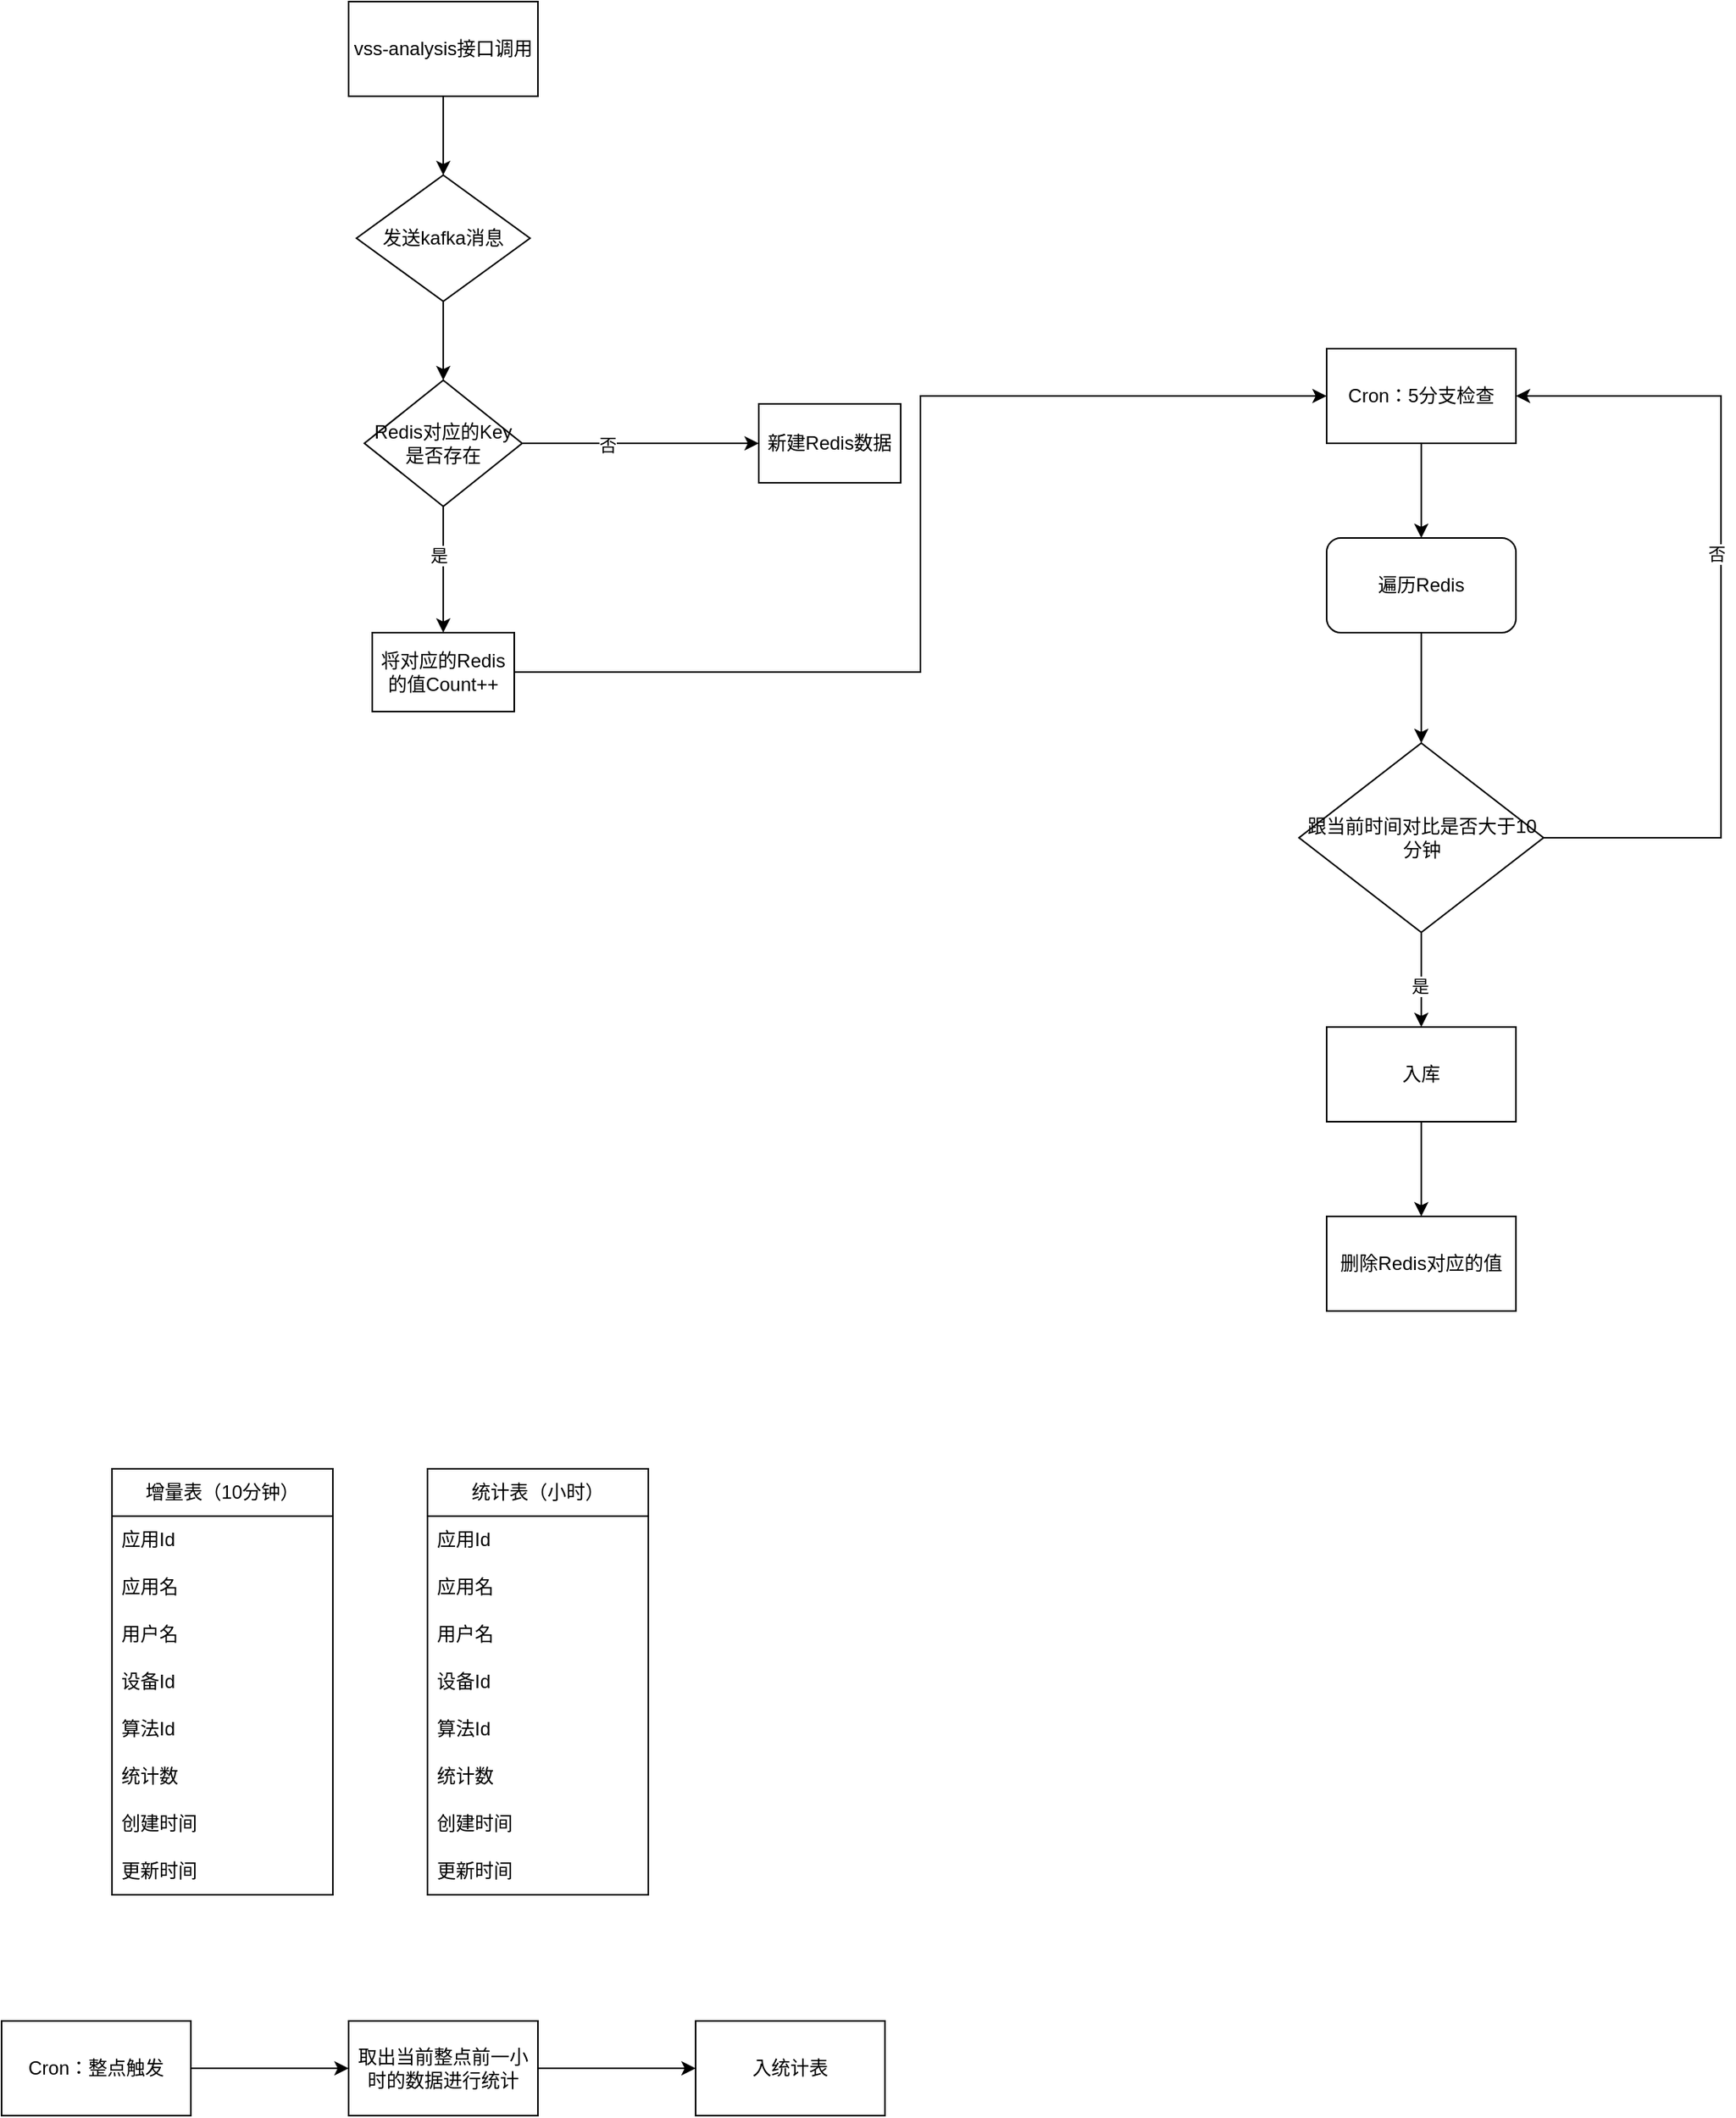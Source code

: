 <mxfile version="22.1.17" type="github">
  <diagram name="第 1 页" id="7ssoi6EnkKL8qnQMHh6J">
    <mxGraphModel dx="1562" dy="892" grid="1" gridSize="10" guides="1" tooltips="1" connect="1" arrows="1" fold="1" page="1" pageScale="1" pageWidth="827" pageHeight="1169" math="0" shadow="0">
      <root>
        <mxCell id="0" />
        <mxCell id="1" parent="0" />
        <mxCell id="Zgpwbv9MW10taTukSVXn-3" style="edgeStyle=orthogonalEdgeStyle;rounded=0;orthogonalLoop=1;jettySize=auto;html=1;" parent="1" source="Zgpwbv9MW10taTukSVXn-1" target="Zgpwbv9MW10taTukSVXn-2" edge="1">
          <mxGeometry relative="1" as="geometry" />
        </mxCell>
        <mxCell id="Zgpwbv9MW10taTukSVXn-1" value="vss-analysis接口调用" style="rounded=0;whiteSpace=wrap;html=1;" parent="1" vertex="1">
          <mxGeometry x="300" y="100" width="120" height="60" as="geometry" />
        </mxCell>
        <mxCell id="Zgpwbv9MW10taTukSVXn-5" style="edgeStyle=orthogonalEdgeStyle;rounded=0;orthogonalLoop=1;jettySize=auto;html=1;exitX=0.5;exitY=1;exitDx=0;exitDy=0;entryX=0.5;entryY=0;entryDx=0;entryDy=0;" parent="1" source="Zgpwbv9MW10taTukSVXn-2" edge="1">
          <mxGeometry relative="1" as="geometry">
            <mxPoint x="360" y="340" as="targetPoint" />
          </mxGeometry>
        </mxCell>
        <mxCell id="Zgpwbv9MW10taTukSVXn-2" value="发送kafka消息" style="rhombus;whiteSpace=wrap;html=1;" parent="1" vertex="1">
          <mxGeometry x="305" y="210" width="110" height="80" as="geometry" />
        </mxCell>
        <mxCell id="Zgpwbv9MW10taTukSVXn-13" value="增量表（10分钟）" style="swimlane;fontStyle=0;childLayout=stackLayout;horizontal=1;startSize=30;horizontalStack=0;resizeParent=1;resizeParentMax=0;resizeLast=0;collapsible=1;marginBottom=0;whiteSpace=wrap;html=1;" parent="1" vertex="1">
          <mxGeometry x="150" y="1030" width="140" height="270" as="geometry">
            <mxRectangle x="120" y="750" width="130" height="30" as="alternateBounds" />
          </mxGeometry>
        </mxCell>
        <mxCell id="Zgpwbv9MW10taTukSVXn-14" value="应用Id" style="text;strokeColor=none;fillColor=none;align=left;verticalAlign=middle;spacingLeft=4;spacingRight=4;overflow=hidden;points=[[0,0.5],[1,0.5]];portConstraint=eastwest;rotatable=0;whiteSpace=wrap;html=1;" parent="Zgpwbv9MW10taTukSVXn-13" vertex="1">
          <mxGeometry y="30" width="140" height="30" as="geometry" />
        </mxCell>
        <mxCell id="Zgpwbv9MW10taTukSVXn-27" value="应用名" style="text;strokeColor=none;fillColor=none;align=left;verticalAlign=middle;spacingLeft=4;spacingRight=4;overflow=hidden;points=[[0,0.5],[1,0.5]];portConstraint=eastwest;rotatable=0;whiteSpace=wrap;html=1;" parent="Zgpwbv9MW10taTukSVXn-13" vertex="1">
          <mxGeometry y="60" width="140" height="30" as="geometry" />
        </mxCell>
        <mxCell id="Zgpwbv9MW10taTukSVXn-15" value="用户名" style="text;strokeColor=none;fillColor=none;align=left;verticalAlign=middle;spacingLeft=4;spacingRight=4;overflow=hidden;points=[[0,0.5],[1,0.5]];portConstraint=eastwest;rotatable=0;whiteSpace=wrap;html=1;" parent="Zgpwbv9MW10taTukSVXn-13" vertex="1">
          <mxGeometry y="90" width="140" height="30" as="geometry" />
        </mxCell>
        <mxCell id="Zgpwbv9MW10taTukSVXn-16" value="设备Id" style="text;strokeColor=none;fillColor=none;align=left;verticalAlign=middle;spacingLeft=4;spacingRight=4;overflow=hidden;points=[[0,0.5],[1,0.5]];portConstraint=eastwest;rotatable=0;whiteSpace=wrap;html=1;" parent="Zgpwbv9MW10taTukSVXn-13" vertex="1">
          <mxGeometry y="120" width="140" height="30" as="geometry" />
        </mxCell>
        <mxCell id="Zgpwbv9MW10taTukSVXn-29" value="算法Id" style="text;strokeColor=none;fillColor=none;align=left;verticalAlign=middle;spacingLeft=4;spacingRight=4;overflow=hidden;points=[[0,0.5],[1,0.5]];portConstraint=eastwest;rotatable=0;whiteSpace=wrap;html=1;" parent="Zgpwbv9MW10taTukSVXn-13" vertex="1">
          <mxGeometry y="150" width="140" height="30" as="geometry" />
        </mxCell>
        <mxCell id="Zgpwbv9MW10taTukSVXn-28" value="统计数" style="text;strokeColor=none;fillColor=none;align=left;verticalAlign=middle;spacingLeft=4;spacingRight=4;overflow=hidden;points=[[0,0.5],[1,0.5]];portConstraint=eastwest;rotatable=0;whiteSpace=wrap;html=1;" parent="Zgpwbv9MW10taTukSVXn-13" vertex="1">
          <mxGeometry y="180" width="140" height="30" as="geometry" />
        </mxCell>
        <mxCell id="Zgpwbv9MW10taTukSVXn-31" value="创建时间" style="text;strokeColor=none;fillColor=none;align=left;verticalAlign=middle;spacingLeft=4;spacingRight=4;overflow=hidden;points=[[0,0.5],[1,0.5]];portConstraint=eastwest;rotatable=0;whiteSpace=wrap;html=1;" parent="Zgpwbv9MW10taTukSVXn-13" vertex="1">
          <mxGeometry y="210" width="140" height="30" as="geometry" />
        </mxCell>
        <mxCell id="Zgpwbv9MW10taTukSVXn-30" value="更新时间" style="text;strokeColor=none;fillColor=none;align=left;verticalAlign=middle;spacingLeft=4;spacingRight=4;overflow=hidden;points=[[0,0.5],[1,0.5]];portConstraint=eastwest;rotatable=0;whiteSpace=wrap;html=1;" parent="Zgpwbv9MW10taTukSVXn-13" vertex="1">
          <mxGeometry y="240" width="140" height="30" as="geometry" />
        </mxCell>
        <mxCell id="Zgpwbv9MW10taTukSVXn-36" value="统计表（小时）" style="swimlane;fontStyle=0;childLayout=stackLayout;horizontal=1;startSize=30;horizontalStack=0;resizeParent=1;resizeParentMax=0;resizeLast=0;collapsible=1;marginBottom=0;whiteSpace=wrap;html=1;" parent="1" vertex="1">
          <mxGeometry x="350" y="1030" width="140" height="270" as="geometry">
            <mxRectangle x="120" y="750" width="130" height="30" as="alternateBounds" />
          </mxGeometry>
        </mxCell>
        <mxCell id="Zgpwbv9MW10taTukSVXn-37" value="应用Id" style="text;strokeColor=none;fillColor=none;align=left;verticalAlign=middle;spacingLeft=4;spacingRight=4;overflow=hidden;points=[[0,0.5],[1,0.5]];portConstraint=eastwest;rotatable=0;whiteSpace=wrap;html=1;" parent="Zgpwbv9MW10taTukSVXn-36" vertex="1">
          <mxGeometry y="30" width="140" height="30" as="geometry" />
        </mxCell>
        <mxCell id="Zgpwbv9MW10taTukSVXn-38" value="应用名" style="text;strokeColor=none;fillColor=none;align=left;verticalAlign=middle;spacingLeft=4;spacingRight=4;overflow=hidden;points=[[0,0.5],[1,0.5]];portConstraint=eastwest;rotatable=0;whiteSpace=wrap;html=1;" parent="Zgpwbv9MW10taTukSVXn-36" vertex="1">
          <mxGeometry y="60" width="140" height="30" as="geometry" />
        </mxCell>
        <mxCell id="Zgpwbv9MW10taTukSVXn-39" value="用户名" style="text;strokeColor=none;fillColor=none;align=left;verticalAlign=middle;spacingLeft=4;spacingRight=4;overflow=hidden;points=[[0,0.5],[1,0.5]];portConstraint=eastwest;rotatable=0;whiteSpace=wrap;html=1;" parent="Zgpwbv9MW10taTukSVXn-36" vertex="1">
          <mxGeometry y="90" width="140" height="30" as="geometry" />
        </mxCell>
        <mxCell id="Zgpwbv9MW10taTukSVXn-40" value="设备Id" style="text;strokeColor=none;fillColor=none;align=left;verticalAlign=middle;spacingLeft=4;spacingRight=4;overflow=hidden;points=[[0,0.5],[1,0.5]];portConstraint=eastwest;rotatable=0;whiteSpace=wrap;html=1;" parent="Zgpwbv9MW10taTukSVXn-36" vertex="1">
          <mxGeometry y="120" width="140" height="30" as="geometry" />
        </mxCell>
        <mxCell id="Zgpwbv9MW10taTukSVXn-41" value="算法Id" style="text;strokeColor=none;fillColor=none;align=left;verticalAlign=middle;spacingLeft=4;spacingRight=4;overflow=hidden;points=[[0,0.5],[1,0.5]];portConstraint=eastwest;rotatable=0;whiteSpace=wrap;html=1;" parent="Zgpwbv9MW10taTukSVXn-36" vertex="1">
          <mxGeometry y="150" width="140" height="30" as="geometry" />
        </mxCell>
        <mxCell id="Zgpwbv9MW10taTukSVXn-42" value="统计数" style="text;strokeColor=none;fillColor=none;align=left;verticalAlign=middle;spacingLeft=4;spacingRight=4;overflow=hidden;points=[[0,0.5],[1,0.5]];portConstraint=eastwest;rotatable=0;whiteSpace=wrap;html=1;" parent="Zgpwbv9MW10taTukSVXn-36" vertex="1">
          <mxGeometry y="180" width="140" height="30" as="geometry" />
        </mxCell>
        <mxCell id="Zgpwbv9MW10taTukSVXn-43" value="创建时间" style="text;strokeColor=none;fillColor=none;align=left;verticalAlign=middle;spacingLeft=4;spacingRight=4;overflow=hidden;points=[[0,0.5],[1,0.5]];portConstraint=eastwest;rotatable=0;whiteSpace=wrap;html=1;" parent="Zgpwbv9MW10taTukSVXn-36" vertex="1">
          <mxGeometry y="210" width="140" height="30" as="geometry" />
        </mxCell>
        <mxCell id="Zgpwbv9MW10taTukSVXn-44" value="更新时间" style="text;strokeColor=none;fillColor=none;align=left;verticalAlign=middle;spacingLeft=4;spacingRight=4;overflow=hidden;points=[[0,0.5],[1,0.5]];portConstraint=eastwest;rotatable=0;whiteSpace=wrap;html=1;" parent="Zgpwbv9MW10taTukSVXn-36" vertex="1">
          <mxGeometry y="240" width="140" height="30" as="geometry" />
        </mxCell>
        <mxCell id="M122LZzVResHZE1smLPA-4" style="edgeStyle=orthogonalEdgeStyle;rounded=0;orthogonalLoop=1;jettySize=auto;html=1;exitX=0.5;exitY=1;exitDx=0;exitDy=0;" edge="1" parent="1" source="M122LZzVResHZE1smLPA-1" target="M122LZzVResHZE1smLPA-3">
          <mxGeometry relative="1" as="geometry" />
        </mxCell>
        <mxCell id="M122LZzVResHZE1smLPA-1" value="Cron：5分支检查" style="rounded=0;whiteSpace=wrap;html=1;" vertex="1" parent="1">
          <mxGeometry x="920" y="320" width="120" height="60" as="geometry" />
        </mxCell>
        <mxCell id="M122LZzVResHZE1smLPA-6" style="edgeStyle=orthogonalEdgeStyle;rounded=0;orthogonalLoop=1;jettySize=auto;html=1;exitX=0.5;exitY=1;exitDx=0;exitDy=0;" edge="1" parent="1" source="M122LZzVResHZE1smLPA-3" target="M122LZzVResHZE1smLPA-5">
          <mxGeometry relative="1" as="geometry" />
        </mxCell>
        <mxCell id="M122LZzVResHZE1smLPA-3" value="遍历Redis" style="rounded=1;whiteSpace=wrap;html=1;" vertex="1" parent="1">
          <mxGeometry x="920" y="440" width="120" height="60" as="geometry" />
        </mxCell>
        <mxCell id="M122LZzVResHZE1smLPA-8" style="edgeStyle=orthogonalEdgeStyle;rounded=0;orthogonalLoop=1;jettySize=auto;html=1;" edge="1" parent="1" source="M122LZzVResHZE1smLPA-5" target="M122LZzVResHZE1smLPA-7">
          <mxGeometry relative="1" as="geometry" />
        </mxCell>
        <mxCell id="M122LZzVResHZE1smLPA-9" value="是" style="edgeLabel;html=1;align=center;verticalAlign=middle;resizable=0;points=[];" vertex="1" connectable="0" parent="M122LZzVResHZE1smLPA-8">
          <mxGeometry x="0.125" y="-1" relative="1" as="geometry">
            <mxPoint as="offset" />
          </mxGeometry>
        </mxCell>
        <mxCell id="M122LZzVResHZE1smLPA-17" style="edgeStyle=orthogonalEdgeStyle;rounded=0;orthogonalLoop=1;jettySize=auto;html=1;exitX=1;exitY=0.5;exitDx=0;exitDy=0;entryX=1;entryY=0.5;entryDx=0;entryDy=0;" edge="1" parent="1" source="M122LZzVResHZE1smLPA-5" target="M122LZzVResHZE1smLPA-1">
          <mxGeometry relative="1" as="geometry">
            <mxPoint x="1160" y="630" as="targetPoint" />
            <Array as="points">
              <mxPoint x="1170" y="630" />
              <mxPoint x="1170" y="350" />
            </Array>
          </mxGeometry>
        </mxCell>
        <mxCell id="M122LZzVResHZE1smLPA-18" value="否" style="edgeLabel;html=1;align=center;verticalAlign=middle;resizable=0;points=[];" vertex="1" connectable="0" parent="M122LZzVResHZE1smLPA-17">
          <mxGeometry x="0.122" y="3" relative="1" as="geometry">
            <mxPoint as="offset" />
          </mxGeometry>
        </mxCell>
        <mxCell id="M122LZzVResHZE1smLPA-5" value="跟当前时间对比是否大于10分钟" style="rhombus;whiteSpace=wrap;html=1;" vertex="1" parent="1">
          <mxGeometry x="902.5" y="570" width="155" height="120" as="geometry" />
        </mxCell>
        <mxCell id="M122LZzVResHZE1smLPA-13" style="edgeStyle=orthogonalEdgeStyle;rounded=0;orthogonalLoop=1;jettySize=auto;html=1;exitX=0.5;exitY=1;exitDx=0;exitDy=0;" edge="1" parent="1" source="M122LZzVResHZE1smLPA-7" target="M122LZzVResHZE1smLPA-11">
          <mxGeometry relative="1" as="geometry" />
        </mxCell>
        <mxCell id="M122LZzVResHZE1smLPA-7" value="入库" style="rounded=0;whiteSpace=wrap;html=1;" vertex="1" parent="1">
          <mxGeometry x="920" y="750" width="120" height="60" as="geometry" />
        </mxCell>
        <mxCell id="M122LZzVResHZE1smLPA-11" value="删除Redis对应的值" style="rounded=0;whiteSpace=wrap;html=1;" vertex="1" parent="1">
          <mxGeometry x="920" y="870" width="120" height="60" as="geometry" />
        </mxCell>
        <mxCell id="M122LZzVResHZE1smLPA-20" style="edgeStyle=orthogonalEdgeStyle;rounded=0;orthogonalLoop=1;jettySize=auto;html=1;exitX=1;exitY=0.5;exitDx=0;exitDy=0;" edge="1" parent="1" source="M122LZzVResHZE1smLPA-19">
          <mxGeometry relative="1" as="geometry">
            <mxPoint x="560" y="380" as="targetPoint" />
          </mxGeometry>
        </mxCell>
        <mxCell id="M122LZzVResHZE1smLPA-22" value="否" style="edgeLabel;html=1;align=center;verticalAlign=middle;resizable=0;points=[];" vertex="1" connectable="0" parent="M122LZzVResHZE1smLPA-20">
          <mxGeometry x="-0.282" y="-1" relative="1" as="geometry">
            <mxPoint as="offset" />
          </mxGeometry>
        </mxCell>
        <mxCell id="M122LZzVResHZE1smLPA-24" style="edgeStyle=orthogonalEdgeStyle;rounded=0;orthogonalLoop=1;jettySize=auto;html=1;entryX=0.5;entryY=0;entryDx=0;entryDy=0;" edge="1" parent="1" source="M122LZzVResHZE1smLPA-19" target="M122LZzVResHZE1smLPA-23">
          <mxGeometry relative="1" as="geometry" />
        </mxCell>
        <mxCell id="M122LZzVResHZE1smLPA-25" value="是" style="edgeLabel;html=1;align=center;verticalAlign=middle;resizable=0;points=[];" vertex="1" connectable="0" parent="M122LZzVResHZE1smLPA-24">
          <mxGeometry x="-0.225" y="-3" relative="1" as="geometry">
            <mxPoint as="offset" />
          </mxGeometry>
        </mxCell>
        <mxCell id="M122LZzVResHZE1smLPA-19" value="Redis对应的Key是否存在" style="rhombus;whiteSpace=wrap;html=1;" vertex="1" parent="1">
          <mxGeometry x="310" y="340" width="100" height="80" as="geometry" />
        </mxCell>
        <mxCell id="M122LZzVResHZE1smLPA-21" value="新建Redis数据" style="rounded=0;whiteSpace=wrap;html=1;" vertex="1" parent="1">
          <mxGeometry x="560" y="355" width="90" height="50" as="geometry" />
        </mxCell>
        <mxCell id="M122LZzVResHZE1smLPA-26" style="edgeStyle=orthogonalEdgeStyle;rounded=0;orthogonalLoop=1;jettySize=auto;html=1;exitX=1;exitY=0.5;exitDx=0;exitDy=0;entryX=0;entryY=0.5;entryDx=0;entryDy=0;" edge="1" parent="1" source="M122LZzVResHZE1smLPA-23" target="M122LZzVResHZE1smLPA-1">
          <mxGeometry relative="1" as="geometry" />
        </mxCell>
        <mxCell id="M122LZzVResHZE1smLPA-23" value="将对应的Redis 的值Count++" style="rounded=0;whiteSpace=wrap;html=1;" vertex="1" parent="1">
          <mxGeometry x="315" y="500" width="90" height="50" as="geometry" />
        </mxCell>
        <mxCell id="M122LZzVResHZE1smLPA-29" style="edgeStyle=orthogonalEdgeStyle;rounded=0;orthogonalLoop=1;jettySize=auto;html=1;exitX=1;exitY=0.5;exitDx=0;exitDy=0;" edge="1" parent="1" source="M122LZzVResHZE1smLPA-27" target="M122LZzVResHZE1smLPA-28">
          <mxGeometry relative="1" as="geometry" />
        </mxCell>
        <mxCell id="M122LZzVResHZE1smLPA-27" value="Cron：整点触发" style="rounded=0;whiteSpace=wrap;html=1;" vertex="1" parent="1">
          <mxGeometry x="80" y="1380" width="120" height="60" as="geometry" />
        </mxCell>
        <mxCell id="M122LZzVResHZE1smLPA-31" style="edgeStyle=orthogonalEdgeStyle;rounded=0;orthogonalLoop=1;jettySize=auto;html=1;exitX=1;exitY=0.5;exitDx=0;exitDy=0;" edge="1" parent="1" source="M122LZzVResHZE1smLPA-28" target="M122LZzVResHZE1smLPA-30">
          <mxGeometry relative="1" as="geometry" />
        </mxCell>
        <mxCell id="M122LZzVResHZE1smLPA-28" value="取出当前整点前一小时的数据进行统计" style="rounded=0;whiteSpace=wrap;html=1;" vertex="1" parent="1">
          <mxGeometry x="300" y="1380" width="120" height="60" as="geometry" />
        </mxCell>
        <mxCell id="M122LZzVResHZE1smLPA-30" value="入统计表" style="rounded=0;whiteSpace=wrap;html=1;" vertex="1" parent="1">
          <mxGeometry x="520" y="1380" width="120" height="60" as="geometry" />
        </mxCell>
      </root>
    </mxGraphModel>
  </diagram>
</mxfile>
